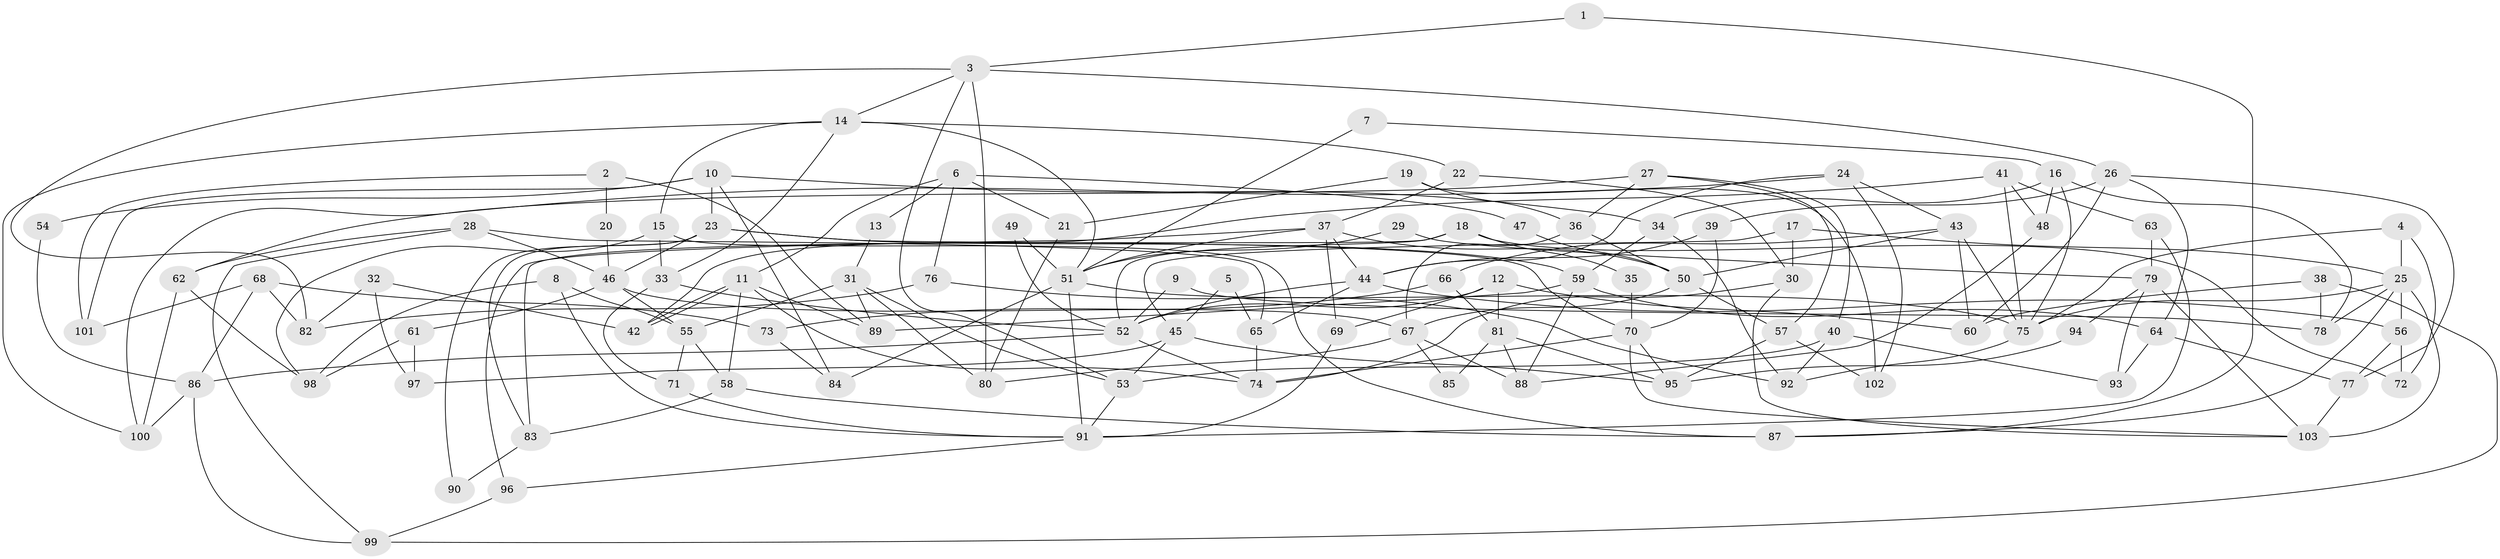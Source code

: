 // coarse degree distribution, {11: 0.046511627906976744, 6: 0.23255813953488372, 8: 0.11627906976744186, 7: 0.06976744186046512, 12: 0.023255813953488372, 3: 0.09302325581395349, 10: 0.023255813953488372, 4: 0.06976744186046512, 2: 0.11627906976744186, 5: 0.16279069767441862, 9: 0.046511627906976744}
// Generated by graph-tools (version 1.1) at 2025/50/03/04/25 22:50:56]
// undirected, 103 vertices, 206 edges
graph export_dot {
  node [color=gray90,style=filled];
  1;
  2;
  3;
  4;
  5;
  6;
  7;
  8;
  9;
  10;
  11;
  12;
  13;
  14;
  15;
  16;
  17;
  18;
  19;
  20;
  21;
  22;
  23;
  24;
  25;
  26;
  27;
  28;
  29;
  30;
  31;
  32;
  33;
  34;
  35;
  36;
  37;
  38;
  39;
  40;
  41;
  42;
  43;
  44;
  45;
  46;
  47;
  48;
  49;
  50;
  51;
  52;
  53;
  54;
  55;
  56;
  57;
  58;
  59;
  60;
  61;
  62;
  63;
  64;
  65;
  66;
  67;
  68;
  69;
  70;
  71;
  72;
  73;
  74;
  75;
  76;
  77;
  78;
  79;
  80;
  81;
  82;
  83;
  84;
  85;
  86;
  87;
  88;
  89;
  90;
  91;
  92;
  93;
  94;
  95;
  96;
  97;
  98;
  99;
  100;
  101;
  102;
  103;
  1 -- 87;
  1 -- 3;
  2 -- 101;
  2 -- 89;
  2 -- 20;
  3 -- 53;
  3 -- 14;
  3 -- 26;
  3 -- 80;
  3 -- 82;
  4 -- 25;
  4 -- 75;
  4 -- 72;
  5 -- 65;
  5 -- 45;
  6 -- 11;
  6 -- 76;
  6 -- 13;
  6 -- 21;
  6 -- 47;
  7 -- 16;
  7 -- 51;
  8 -- 91;
  8 -- 55;
  8 -- 98;
  9 -- 78;
  9 -- 52;
  10 -- 23;
  10 -- 84;
  10 -- 34;
  10 -- 54;
  10 -- 101;
  11 -- 89;
  11 -- 42;
  11 -- 42;
  11 -- 58;
  11 -- 74;
  12 -- 69;
  12 -- 52;
  12 -- 60;
  12 -- 81;
  13 -- 31;
  14 -- 51;
  14 -- 33;
  14 -- 15;
  14 -- 22;
  14 -- 100;
  15 -- 87;
  15 -- 33;
  15 -- 98;
  16 -- 75;
  16 -- 34;
  16 -- 48;
  16 -- 78;
  17 -- 25;
  17 -- 30;
  17 -- 45;
  18 -- 72;
  18 -- 52;
  18 -- 35;
  18 -- 83;
  19 -- 102;
  19 -- 36;
  19 -- 21;
  20 -- 46;
  21 -- 80;
  22 -- 37;
  22 -- 30;
  23 -- 83;
  23 -- 46;
  23 -- 59;
  23 -- 70;
  23 -- 90;
  24 -- 43;
  24 -- 44;
  24 -- 100;
  24 -- 102;
  25 -- 103;
  25 -- 78;
  25 -- 56;
  25 -- 75;
  25 -- 87;
  26 -- 39;
  26 -- 60;
  26 -- 64;
  26 -- 77;
  27 -- 62;
  27 -- 40;
  27 -- 36;
  27 -- 57;
  28 -- 65;
  28 -- 62;
  28 -- 46;
  28 -- 99;
  29 -- 51;
  29 -- 79;
  30 -- 74;
  30 -- 103;
  31 -- 55;
  31 -- 80;
  31 -- 53;
  31 -- 89;
  32 -- 42;
  32 -- 97;
  32 -- 82;
  33 -- 52;
  33 -- 71;
  34 -- 59;
  34 -- 92;
  35 -- 70;
  36 -- 67;
  36 -- 50;
  37 -- 51;
  37 -- 44;
  37 -- 50;
  37 -- 69;
  37 -- 96;
  38 -- 60;
  38 -- 99;
  38 -- 78;
  39 -- 70;
  39 -- 44;
  40 -- 53;
  40 -- 92;
  40 -- 93;
  41 -- 48;
  41 -- 75;
  41 -- 42;
  41 -- 63;
  43 -- 50;
  43 -- 60;
  43 -- 66;
  43 -- 75;
  44 -- 56;
  44 -- 52;
  44 -- 65;
  45 -- 95;
  45 -- 53;
  45 -- 97;
  46 -- 67;
  46 -- 55;
  46 -- 61;
  47 -- 50;
  48 -- 88;
  49 -- 51;
  49 -- 52;
  50 -- 57;
  50 -- 67;
  51 -- 75;
  51 -- 91;
  51 -- 84;
  52 -- 86;
  52 -- 74;
  53 -- 91;
  54 -- 86;
  55 -- 71;
  55 -- 58;
  56 -- 77;
  56 -- 72;
  57 -- 95;
  57 -- 102;
  58 -- 83;
  58 -- 87;
  59 -- 64;
  59 -- 88;
  59 -- 89;
  61 -- 98;
  61 -- 97;
  62 -- 100;
  62 -- 98;
  63 -- 79;
  63 -- 91;
  64 -- 77;
  64 -- 93;
  65 -- 74;
  66 -- 81;
  66 -- 73;
  67 -- 80;
  67 -- 85;
  67 -- 88;
  68 -- 86;
  68 -- 82;
  68 -- 73;
  68 -- 101;
  69 -- 91;
  70 -- 95;
  70 -- 74;
  70 -- 103;
  71 -- 91;
  73 -- 84;
  75 -- 92;
  76 -- 92;
  76 -- 82;
  77 -- 103;
  79 -- 93;
  79 -- 103;
  79 -- 94;
  81 -- 88;
  81 -- 85;
  81 -- 95;
  83 -- 90;
  86 -- 100;
  86 -- 99;
  91 -- 96;
  94 -- 95;
  96 -- 99;
}
